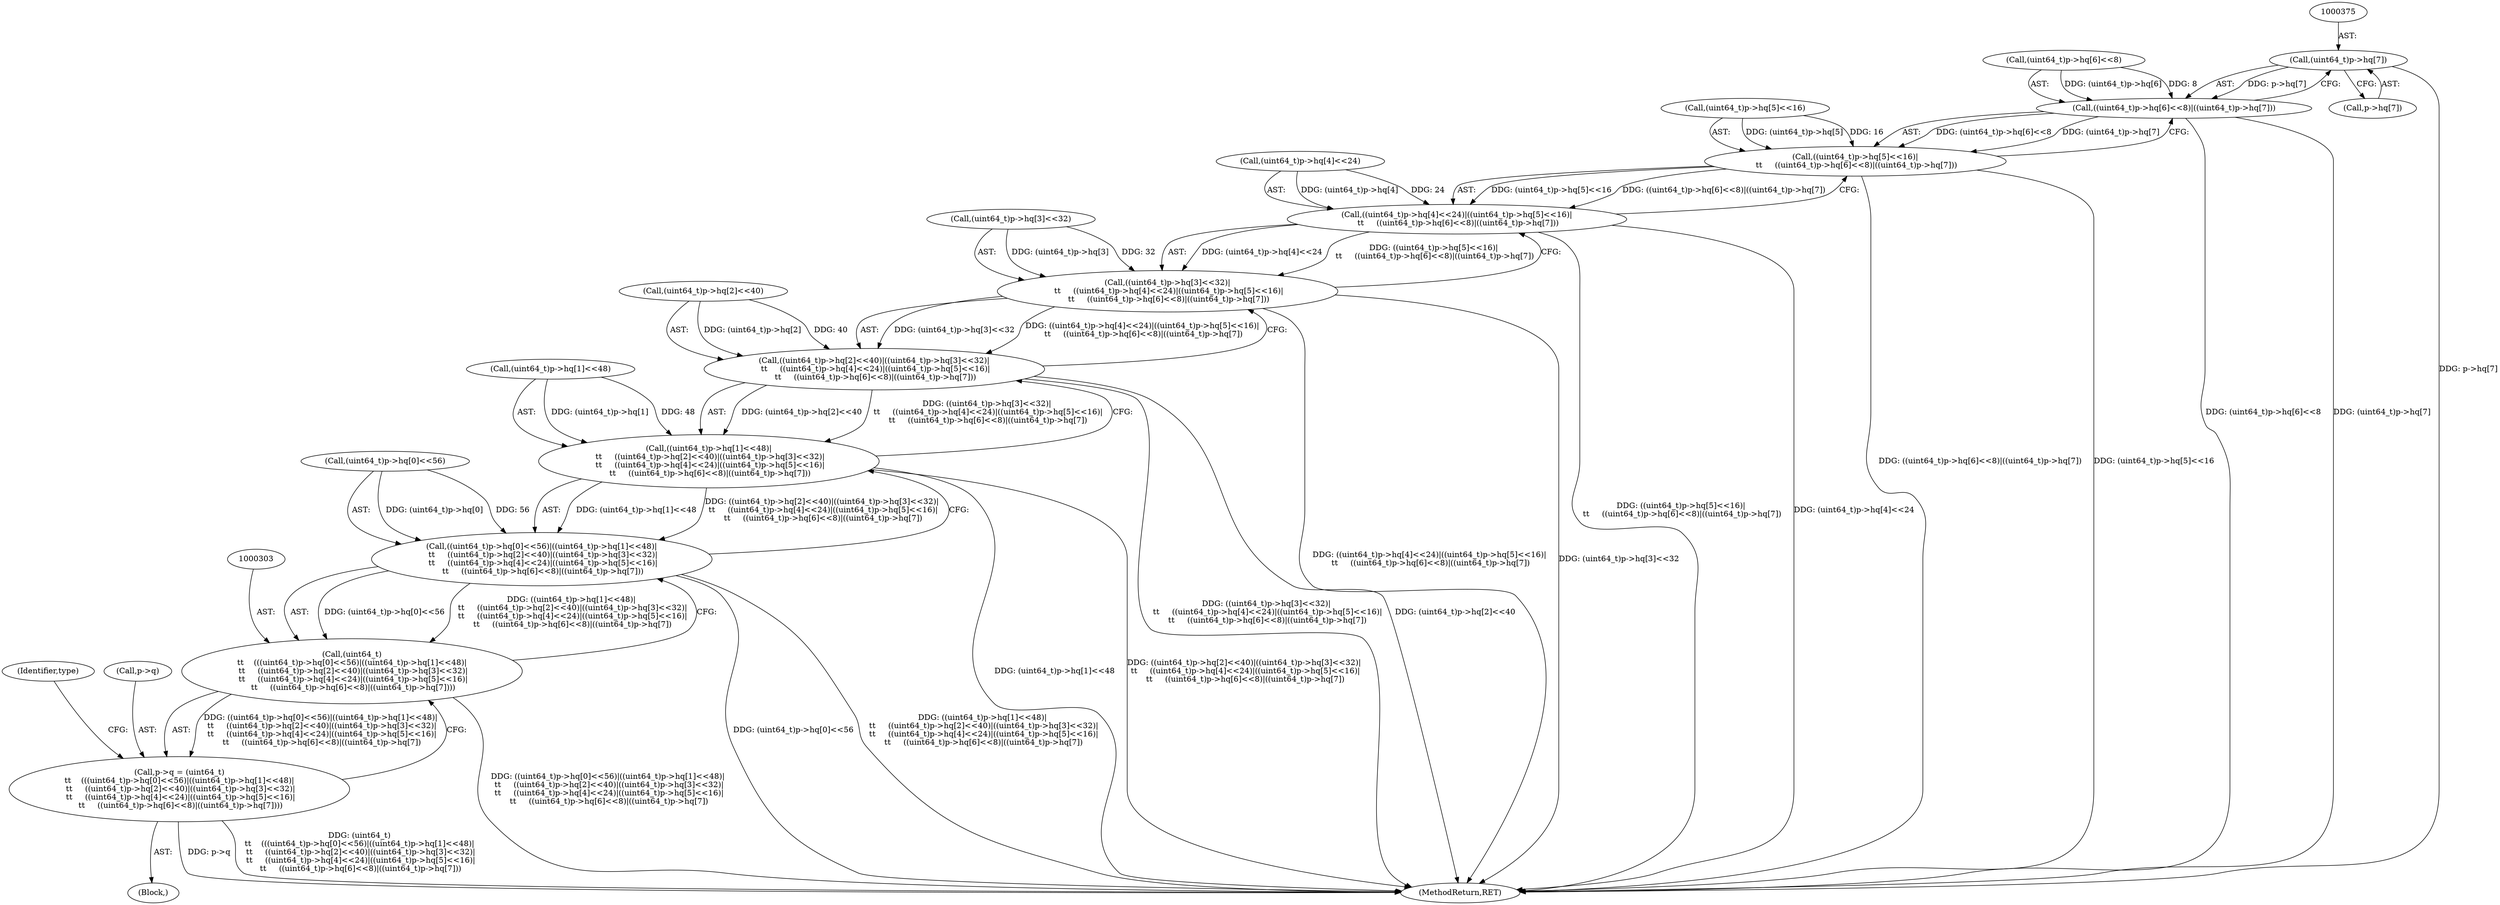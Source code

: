 digraph "0_file_4a284c89d6ef11aca34da65da7d673050a5ea320_2@array" {
"1000374" [label="(Call,(uint64_t)p->hq[7])"];
"1000364" [label="(Call,((uint64_t)p->hq[6]<<8)|((uint64_t)p->hq[7]))"];
"1000354" [label="(Call,((uint64_t)p->hq[5]<<16)|\n \t\t     ((uint64_t)p->hq[6]<<8)|((uint64_t)p->hq[7]))"];
"1000344" [label="(Call,((uint64_t)p->hq[4]<<24)|((uint64_t)p->hq[5]<<16)|\n \t\t     ((uint64_t)p->hq[6]<<8)|((uint64_t)p->hq[7]))"];
"1000334" [label="(Call,((uint64_t)p->hq[3]<<32)|\n \t\t     ((uint64_t)p->hq[4]<<24)|((uint64_t)p->hq[5]<<16)|\n \t\t     ((uint64_t)p->hq[6]<<8)|((uint64_t)p->hq[7]))"];
"1000324" [label="(Call,((uint64_t)p->hq[2]<<40)|((uint64_t)p->hq[3]<<32)|\n \t\t     ((uint64_t)p->hq[4]<<24)|((uint64_t)p->hq[5]<<16)|\n \t\t     ((uint64_t)p->hq[6]<<8)|((uint64_t)p->hq[7]))"];
"1000314" [label="(Call,((uint64_t)p->hq[1]<<48)|\n \t\t     ((uint64_t)p->hq[2]<<40)|((uint64_t)p->hq[3]<<32)|\n \t\t     ((uint64_t)p->hq[4]<<24)|((uint64_t)p->hq[5]<<16)|\n \t\t     ((uint64_t)p->hq[6]<<8)|((uint64_t)p->hq[7]))"];
"1000304" [label="(Call,((uint64_t)p->hq[0]<<56)|((uint64_t)p->hq[1]<<48)|\n \t\t     ((uint64_t)p->hq[2]<<40)|((uint64_t)p->hq[3]<<32)|\n \t\t     ((uint64_t)p->hq[4]<<24)|((uint64_t)p->hq[5]<<16)|\n \t\t     ((uint64_t)p->hq[6]<<8)|((uint64_t)p->hq[7]))"];
"1000302" [label="(Call,(uint64_t)\n\t\t    (((uint64_t)p->hq[0]<<56)|((uint64_t)p->hq[1]<<48)|\n \t\t     ((uint64_t)p->hq[2]<<40)|((uint64_t)p->hq[3]<<32)|\n \t\t     ((uint64_t)p->hq[4]<<24)|((uint64_t)p->hq[5]<<16)|\n \t\t     ((uint64_t)p->hq[6]<<8)|((uint64_t)p->hq[7])))"];
"1000298" [label="(Call,p->q = (uint64_t)\n\t\t    (((uint64_t)p->hq[0]<<56)|((uint64_t)p->hq[1]<<48)|\n \t\t     ((uint64_t)p->hq[2]<<40)|((uint64_t)p->hq[3]<<32)|\n \t\t     ((uint64_t)p->hq[4]<<24)|((uint64_t)p->hq[5]<<16)|\n \t\t     ((uint64_t)p->hq[6]<<8)|((uint64_t)p->hq[7])))"];
"1000345" [label="(Call,(uint64_t)p->hq[4]<<24)"];
"1000383" [label="(Identifier,type)"];
"1000354" [label="(Call,((uint64_t)p->hq[5]<<16)|\n \t\t     ((uint64_t)p->hq[6]<<8)|((uint64_t)p->hq[7]))"];
"1000305" [label="(Call,(uint64_t)p->hq[0]<<56)"];
"1000335" [label="(Call,(uint64_t)p->hq[3]<<32)"];
"1000299" [label="(Call,p->q)"];
"1000298" [label="(Call,p->q = (uint64_t)\n\t\t    (((uint64_t)p->hq[0]<<56)|((uint64_t)p->hq[1]<<48)|\n \t\t     ((uint64_t)p->hq[2]<<40)|((uint64_t)p->hq[3]<<32)|\n \t\t     ((uint64_t)p->hq[4]<<24)|((uint64_t)p->hq[5]<<16)|\n \t\t     ((uint64_t)p->hq[6]<<8)|((uint64_t)p->hq[7])))"];
"1000365" [label="(Call,(uint64_t)p->hq[6]<<8)"];
"1000324" [label="(Call,((uint64_t)p->hq[2]<<40)|((uint64_t)p->hq[3]<<32)|\n \t\t     ((uint64_t)p->hq[4]<<24)|((uint64_t)p->hq[5]<<16)|\n \t\t     ((uint64_t)p->hq[6]<<8)|((uint64_t)p->hq[7]))"];
"1000314" [label="(Call,((uint64_t)p->hq[1]<<48)|\n \t\t     ((uint64_t)p->hq[2]<<40)|((uint64_t)p->hq[3]<<32)|\n \t\t     ((uint64_t)p->hq[4]<<24)|((uint64_t)p->hq[5]<<16)|\n \t\t     ((uint64_t)p->hq[6]<<8)|((uint64_t)p->hq[7]))"];
"1000325" [label="(Call,(uint64_t)p->hq[2]<<40)"];
"1000122" [label="(Block,)"];
"1000334" [label="(Call,((uint64_t)p->hq[3]<<32)|\n \t\t     ((uint64_t)p->hq[4]<<24)|((uint64_t)p->hq[5]<<16)|\n \t\t     ((uint64_t)p->hq[6]<<8)|((uint64_t)p->hq[7]))"];
"1000304" [label="(Call,((uint64_t)p->hq[0]<<56)|((uint64_t)p->hq[1]<<48)|\n \t\t     ((uint64_t)p->hq[2]<<40)|((uint64_t)p->hq[3]<<32)|\n \t\t     ((uint64_t)p->hq[4]<<24)|((uint64_t)p->hq[5]<<16)|\n \t\t     ((uint64_t)p->hq[6]<<8)|((uint64_t)p->hq[7]))"];
"1000376" [label="(Call,p->hq[7])"];
"1000355" [label="(Call,(uint64_t)p->hq[5]<<16)"];
"1000315" [label="(Call,(uint64_t)p->hq[1]<<48)"];
"1000344" [label="(Call,((uint64_t)p->hq[4]<<24)|((uint64_t)p->hq[5]<<16)|\n \t\t     ((uint64_t)p->hq[6]<<8)|((uint64_t)p->hq[7]))"];
"1000374" [label="(Call,(uint64_t)p->hq[7])"];
"1000902" [label="(MethodReturn,RET)"];
"1000302" [label="(Call,(uint64_t)\n\t\t    (((uint64_t)p->hq[0]<<56)|((uint64_t)p->hq[1]<<48)|\n \t\t     ((uint64_t)p->hq[2]<<40)|((uint64_t)p->hq[3]<<32)|\n \t\t     ((uint64_t)p->hq[4]<<24)|((uint64_t)p->hq[5]<<16)|\n \t\t     ((uint64_t)p->hq[6]<<8)|((uint64_t)p->hq[7])))"];
"1000364" [label="(Call,((uint64_t)p->hq[6]<<8)|((uint64_t)p->hq[7]))"];
"1000374" -> "1000364"  [label="AST: "];
"1000374" -> "1000376"  [label="CFG: "];
"1000375" -> "1000374"  [label="AST: "];
"1000376" -> "1000374"  [label="AST: "];
"1000364" -> "1000374"  [label="CFG: "];
"1000374" -> "1000902"  [label="DDG: p->hq[7]"];
"1000374" -> "1000364"  [label="DDG: p->hq[7]"];
"1000364" -> "1000354"  [label="AST: "];
"1000365" -> "1000364"  [label="AST: "];
"1000354" -> "1000364"  [label="CFG: "];
"1000364" -> "1000902"  [label="DDG: (uint64_t)p->hq[6]<<8"];
"1000364" -> "1000902"  [label="DDG: (uint64_t)p->hq[7]"];
"1000364" -> "1000354"  [label="DDG: (uint64_t)p->hq[6]<<8"];
"1000364" -> "1000354"  [label="DDG: (uint64_t)p->hq[7]"];
"1000365" -> "1000364"  [label="DDG: (uint64_t)p->hq[6]"];
"1000365" -> "1000364"  [label="DDG: 8"];
"1000354" -> "1000344"  [label="AST: "];
"1000355" -> "1000354"  [label="AST: "];
"1000344" -> "1000354"  [label="CFG: "];
"1000354" -> "1000902"  [label="DDG: ((uint64_t)p->hq[6]<<8)|((uint64_t)p->hq[7])"];
"1000354" -> "1000902"  [label="DDG: (uint64_t)p->hq[5]<<16"];
"1000354" -> "1000344"  [label="DDG: (uint64_t)p->hq[5]<<16"];
"1000354" -> "1000344"  [label="DDG: ((uint64_t)p->hq[6]<<8)|((uint64_t)p->hq[7])"];
"1000355" -> "1000354"  [label="DDG: (uint64_t)p->hq[5]"];
"1000355" -> "1000354"  [label="DDG: 16"];
"1000344" -> "1000334"  [label="AST: "];
"1000345" -> "1000344"  [label="AST: "];
"1000334" -> "1000344"  [label="CFG: "];
"1000344" -> "1000902"  [label="DDG: ((uint64_t)p->hq[5]<<16)|\n \t\t     ((uint64_t)p->hq[6]<<8)|((uint64_t)p->hq[7])"];
"1000344" -> "1000902"  [label="DDG: (uint64_t)p->hq[4]<<24"];
"1000344" -> "1000334"  [label="DDG: (uint64_t)p->hq[4]<<24"];
"1000344" -> "1000334"  [label="DDG: ((uint64_t)p->hq[5]<<16)|\n \t\t     ((uint64_t)p->hq[6]<<8)|((uint64_t)p->hq[7])"];
"1000345" -> "1000344"  [label="DDG: (uint64_t)p->hq[4]"];
"1000345" -> "1000344"  [label="DDG: 24"];
"1000334" -> "1000324"  [label="AST: "];
"1000335" -> "1000334"  [label="AST: "];
"1000324" -> "1000334"  [label="CFG: "];
"1000334" -> "1000902"  [label="DDG: ((uint64_t)p->hq[4]<<24)|((uint64_t)p->hq[5]<<16)|\n \t\t     ((uint64_t)p->hq[6]<<8)|((uint64_t)p->hq[7])"];
"1000334" -> "1000902"  [label="DDG: (uint64_t)p->hq[3]<<32"];
"1000334" -> "1000324"  [label="DDG: (uint64_t)p->hq[3]<<32"];
"1000334" -> "1000324"  [label="DDG: ((uint64_t)p->hq[4]<<24)|((uint64_t)p->hq[5]<<16)|\n \t\t     ((uint64_t)p->hq[6]<<8)|((uint64_t)p->hq[7])"];
"1000335" -> "1000334"  [label="DDG: (uint64_t)p->hq[3]"];
"1000335" -> "1000334"  [label="DDG: 32"];
"1000324" -> "1000314"  [label="AST: "];
"1000325" -> "1000324"  [label="AST: "];
"1000314" -> "1000324"  [label="CFG: "];
"1000324" -> "1000902"  [label="DDG: ((uint64_t)p->hq[3]<<32)|\n \t\t     ((uint64_t)p->hq[4]<<24)|((uint64_t)p->hq[5]<<16)|\n \t\t     ((uint64_t)p->hq[6]<<8)|((uint64_t)p->hq[7])"];
"1000324" -> "1000902"  [label="DDG: (uint64_t)p->hq[2]<<40"];
"1000324" -> "1000314"  [label="DDG: (uint64_t)p->hq[2]<<40"];
"1000324" -> "1000314"  [label="DDG: ((uint64_t)p->hq[3]<<32)|\n \t\t     ((uint64_t)p->hq[4]<<24)|((uint64_t)p->hq[5]<<16)|\n \t\t     ((uint64_t)p->hq[6]<<8)|((uint64_t)p->hq[7])"];
"1000325" -> "1000324"  [label="DDG: (uint64_t)p->hq[2]"];
"1000325" -> "1000324"  [label="DDG: 40"];
"1000314" -> "1000304"  [label="AST: "];
"1000315" -> "1000314"  [label="AST: "];
"1000304" -> "1000314"  [label="CFG: "];
"1000314" -> "1000902"  [label="DDG: (uint64_t)p->hq[1]<<48"];
"1000314" -> "1000902"  [label="DDG: ((uint64_t)p->hq[2]<<40)|((uint64_t)p->hq[3]<<32)|\n \t\t     ((uint64_t)p->hq[4]<<24)|((uint64_t)p->hq[5]<<16)|\n \t\t     ((uint64_t)p->hq[6]<<8)|((uint64_t)p->hq[7])"];
"1000314" -> "1000304"  [label="DDG: (uint64_t)p->hq[1]<<48"];
"1000314" -> "1000304"  [label="DDG: ((uint64_t)p->hq[2]<<40)|((uint64_t)p->hq[3]<<32)|\n \t\t     ((uint64_t)p->hq[4]<<24)|((uint64_t)p->hq[5]<<16)|\n \t\t     ((uint64_t)p->hq[6]<<8)|((uint64_t)p->hq[7])"];
"1000315" -> "1000314"  [label="DDG: (uint64_t)p->hq[1]"];
"1000315" -> "1000314"  [label="DDG: 48"];
"1000304" -> "1000302"  [label="AST: "];
"1000305" -> "1000304"  [label="AST: "];
"1000302" -> "1000304"  [label="CFG: "];
"1000304" -> "1000902"  [label="DDG: (uint64_t)p->hq[0]<<56"];
"1000304" -> "1000902"  [label="DDG: ((uint64_t)p->hq[1]<<48)|\n \t\t     ((uint64_t)p->hq[2]<<40)|((uint64_t)p->hq[3]<<32)|\n \t\t     ((uint64_t)p->hq[4]<<24)|((uint64_t)p->hq[5]<<16)|\n \t\t     ((uint64_t)p->hq[6]<<8)|((uint64_t)p->hq[7])"];
"1000304" -> "1000302"  [label="DDG: (uint64_t)p->hq[0]<<56"];
"1000304" -> "1000302"  [label="DDG: ((uint64_t)p->hq[1]<<48)|\n \t\t     ((uint64_t)p->hq[2]<<40)|((uint64_t)p->hq[3]<<32)|\n \t\t     ((uint64_t)p->hq[4]<<24)|((uint64_t)p->hq[5]<<16)|\n \t\t     ((uint64_t)p->hq[6]<<8)|((uint64_t)p->hq[7])"];
"1000305" -> "1000304"  [label="DDG: (uint64_t)p->hq[0]"];
"1000305" -> "1000304"  [label="DDG: 56"];
"1000302" -> "1000298"  [label="AST: "];
"1000303" -> "1000302"  [label="AST: "];
"1000298" -> "1000302"  [label="CFG: "];
"1000302" -> "1000902"  [label="DDG: ((uint64_t)p->hq[0]<<56)|((uint64_t)p->hq[1]<<48)|\n \t\t     ((uint64_t)p->hq[2]<<40)|((uint64_t)p->hq[3]<<32)|\n \t\t     ((uint64_t)p->hq[4]<<24)|((uint64_t)p->hq[5]<<16)|\n \t\t     ((uint64_t)p->hq[6]<<8)|((uint64_t)p->hq[7])"];
"1000302" -> "1000298"  [label="DDG: ((uint64_t)p->hq[0]<<56)|((uint64_t)p->hq[1]<<48)|\n \t\t     ((uint64_t)p->hq[2]<<40)|((uint64_t)p->hq[3]<<32)|\n \t\t     ((uint64_t)p->hq[4]<<24)|((uint64_t)p->hq[5]<<16)|\n \t\t     ((uint64_t)p->hq[6]<<8)|((uint64_t)p->hq[7])"];
"1000298" -> "1000122"  [label="AST: "];
"1000299" -> "1000298"  [label="AST: "];
"1000383" -> "1000298"  [label="CFG: "];
"1000298" -> "1000902"  [label="DDG: p->q"];
"1000298" -> "1000902"  [label="DDG: (uint64_t)\n\t\t    (((uint64_t)p->hq[0]<<56)|((uint64_t)p->hq[1]<<48)|\n \t\t     ((uint64_t)p->hq[2]<<40)|((uint64_t)p->hq[3]<<32)|\n \t\t     ((uint64_t)p->hq[4]<<24)|((uint64_t)p->hq[5]<<16)|\n \t\t     ((uint64_t)p->hq[6]<<8)|((uint64_t)p->hq[7]))"];
}
